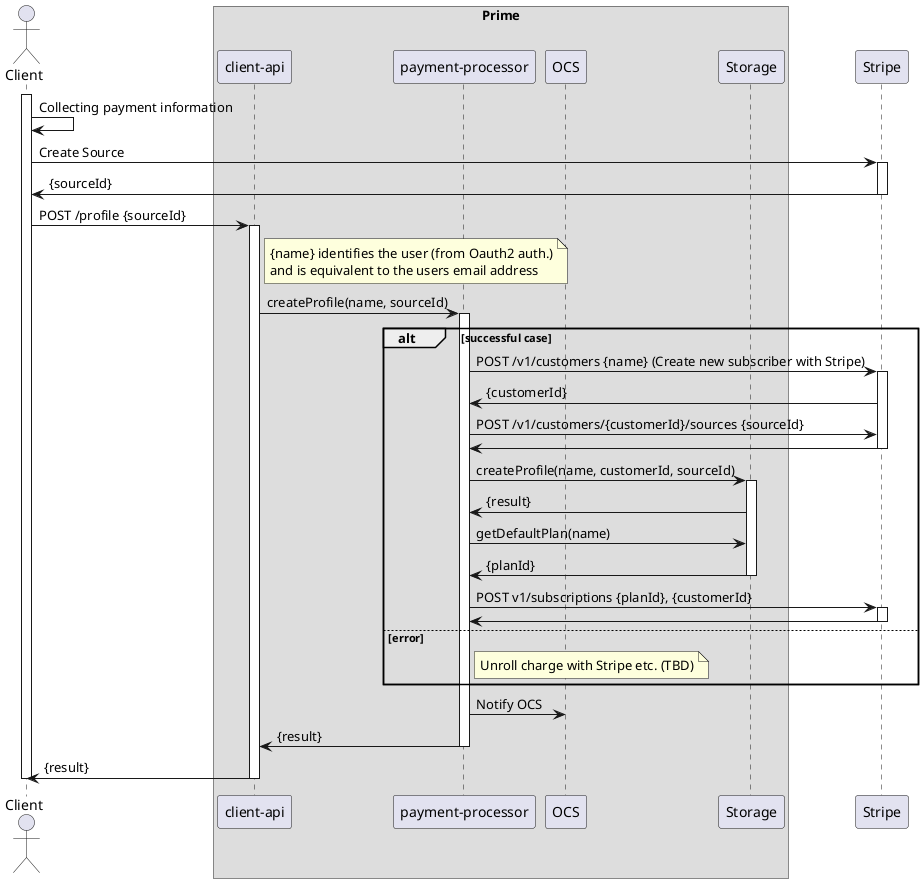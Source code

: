 @startuml

actor Client
participant Client

box "Prime"
    participant "client-api"
    participant "payment-processor"
    participant OCS
    participant Storage
end box
participant Stripe

activate Client
    Client -> Client : Collecting payment information

    Client -> Stripe : Create Source
    activate Stripe
    Stripe -> Client : {sourceId}
    deactivate Stripe

    Client -> "client-api": POST /profile {sourceId}
    activate "client-api"
    note right of "client-api"
       {name} identifies the user (from Oauth2 auth.)
       and is equivalent to the users email address
    end note

    "client-api" -> "payment-processor" : createProfile(name, sourceId)
    activate "payment-processor"

    alt successful case
       "payment-processor" -> Stripe : POST /v1/customers {name} (Create new subscriber with Stripe)
       activate Stripe
       "Stripe" -> "payment-processor" : {customerId}

       "payment-processor" -> Stripe : POST /v1/customers/{customerId}/sources {sourceId}
       "Stripe" -> "payment-processor"
       deactivate Stripe

       "payment-processor" -> Storage : createProfile(name, customerId, sourceId)
       activate Storage
       Storage -> "payment-processor" : {result}

       "payment-processor" -> Storage : getDefaultPlan(name)
       Storage -> "payment-processor" : {planId}
       deactivate Storage

       "payment-processor" -> Stripe : POST v1/subscriptions {planId}, {customerId}
       activate Stripe
       "Stripe" -> "payment-processor"
       deactivate Stripe

    else error
       note right of "payment-processor" : Unroll charge with Stripe etc. (TBD)

    end

    "payment-processor" -> OCS : Notify OCS

    "payment-processor" -> "client-api" : {result}
    deactivate "payment-processor"

    "client-api" -> Client : {result}
    deactivate "client-api"

deactivate Client

@enduml
